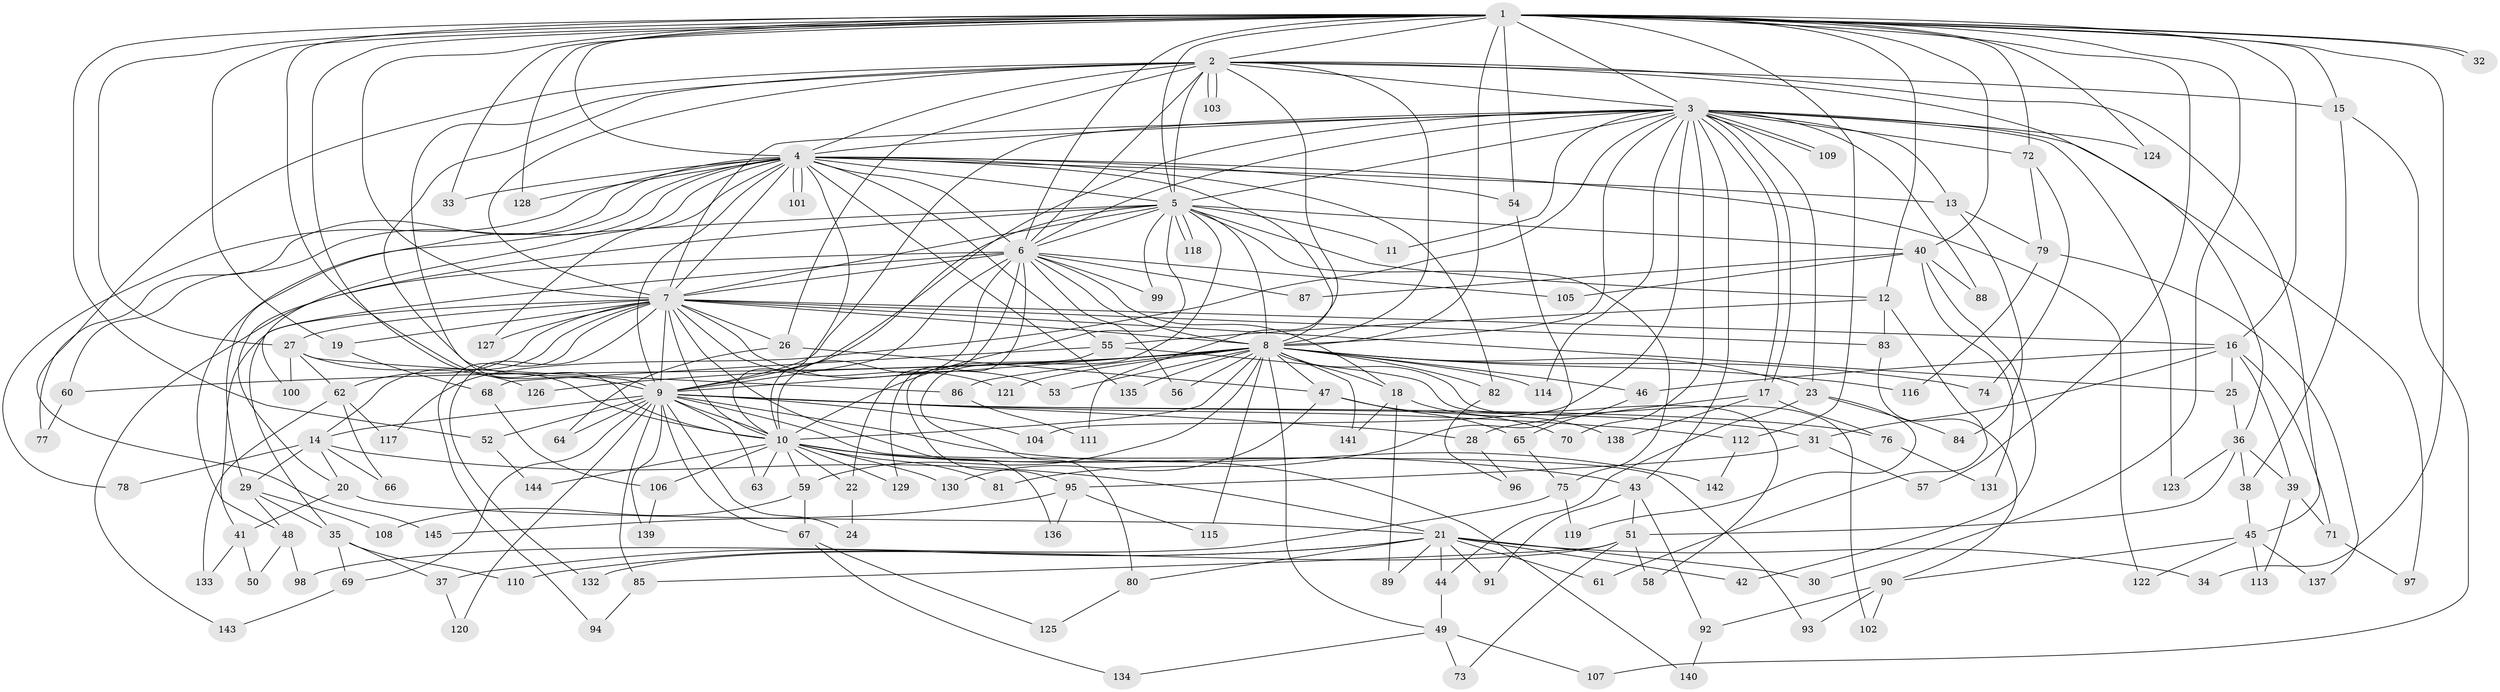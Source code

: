 // Generated by graph-tools (version 1.1) at 2025/11/02/27/25 16:11:07]
// undirected, 145 vertices, 315 edges
graph export_dot {
graph [start="1"]
  node [color=gray90,style=filled];
  1;
  2;
  3;
  4;
  5;
  6;
  7;
  8;
  9;
  10;
  11;
  12;
  13;
  14;
  15;
  16;
  17;
  18;
  19;
  20;
  21;
  22;
  23;
  24;
  25;
  26;
  27;
  28;
  29;
  30;
  31;
  32;
  33;
  34;
  35;
  36;
  37;
  38;
  39;
  40;
  41;
  42;
  43;
  44;
  45;
  46;
  47;
  48;
  49;
  50;
  51;
  52;
  53;
  54;
  55;
  56;
  57;
  58;
  59;
  60;
  61;
  62;
  63;
  64;
  65;
  66;
  67;
  68;
  69;
  70;
  71;
  72;
  73;
  74;
  75;
  76;
  77;
  78;
  79;
  80;
  81;
  82;
  83;
  84;
  85;
  86;
  87;
  88;
  89;
  90;
  91;
  92;
  93;
  94;
  95;
  96;
  97;
  98;
  99;
  100;
  101;
  102;
  103;
  104;
  105;
  106;
  107;
  108;
  109;
  110;
  111;
  112;
  113;
  114;
  115;
  116;
  117;
  118;
  119;
  120;
  121;
  122;
  123;
  124;
  125;
  126;
  127;
  128;
  129;
  130;
  131;
  132;
  133;
  134;
  135;
  136;
  137;
  138;
  139;
  140;
  141;
  142;
  143;
  144;
  145;
  1 -- 2;
  1 -- 3;
  1 -- 4;
  1 -- 5;
  1 -- 6;
  1 -- 7;
  1 -- 8;
  1 -- 9;
  1 -- 10;
  1 -- 12;
  1 -- 15;
  1 -- 16;
  1 -- 19;
  1 -- 27;
  1 -- 30;
  1 -- 32;
  1 -- 32;
  1 -- 33;
  1 -- 34;
  1 -- 40;
  1 -- 52;
  1 -- 54;
  1 -- 57;
  1 -- 72;
  1 -- 112;
  1 -- 124;
  1 -- 128;
  2 -- 3;
  2 -- 4;
  2 -- 5;
  2 -- 6;
  2 -- 7;
  2 -- 8;
  2 -- 9;
  2 -- 10;
  2 -- 15;
  2 -- 26;
  2 -- 36;
  2 -- 45;
  2 -- 103;
  2 -- 103;
  2 -- 111;
  2 -- 145;
  3 -- 4;
  3 -- 5;
  3 -- 6;
  3 -- 7;
  3 -- 8;
  3 -- 9;
  3 -- 10;
  3 -- 11;
  3 -- 13;
  3 -- 17;
  3 -- 17;
  3 -- 23;
  3 -- 43;
  3 -- 70;
  3 -- 72;
  3 -- 88;
  3 -- 97;
  3 -- 104;
  3 -- 109;
  3 -- 109;
  3 -- 114;
  3 -- 117;
  3 -- 123;
  3 -- 124;
  4 -- 5;
  4 -- 6;
  4 -- 7;
  4 -- 8;
  4 -- 9;
  4 -- 10;
  4 -- 13;
  4 -- 29;
  4 -- 33;
  4 -- 54;
  4 -- 55;
  4 -- 60;
  4 -- 77;
  4 -- 78;
  4 -- 82;
  4 -- 100;
  4 -- 101;
  4 -- 101;
  4 -- 122;
  4 -- 127;
  4 -- 128;
  4 -- 135;
  5 -- 6;
  5 -- 7;
  5 -- 8;
  5 -- 9;
  5 -- 10;
  5 -- 11;
  5 -- 12;
  5 -- 20;
  5 -- 40;
  5 -- 48;
  5 -- 75;
  5 -- 80;
  5 -- 99;
  5 -- 118;
  5 -- 118;
  6 -- 7;
  6 -- 8;
  6 -- 9;
  6 -- 10;
  6 -- 18;
  6 -- 22;
  6 -- 35;
  6 -- 56;
  6 -- 87;
  6 -- 99;
  6 -- 105;
  6 -- 129;
  6 -- 143;
  7 -- 8;
  7 -- 9;
  7 -- 10;
  7 -- 14;
  7 -- 16;
  7 -- 19;
  7 -- 25;
  7 -- 26;
  7 -- 27;
  7 -- 41;
  7 -- 53;
  7 -- 62;
  7 -- 83;
  7 -- 94;
  7 -- 121;
  7 -- 127;
  7 -- 132;
  7 -- 136;
  8 -- 9;
  8 -- 10;
  8 -- 18;
  8 -- 23;
  8 -- 46;
  8 -- 47;
  8 -- 49;
  8 -- 53;
  8 -- 56;
  8 -- 59;
  8 -- 60;
  8 -- 74;
  8 -- 82;
  8 -- 86;
  8 -- 102;
  8 -- 114;
  8 -- 115;
  8 -- 116;
  8 -- 121;
  8 -- 126;
  8 -- 135;
  8 -- 141;
  9 -- 10;
  9 -- 14;
  9 -- 24;
  9 -- 28;
  9 -- 31;
  9 -- 52;
  9 -- 63;
  9 -- 64;
  9 -- 67;
  9 -- 69;
  9 -- 76;
  9 -- 85;
  9 -- 93;
  9 -- 104;
  9 -- 112;
  9 -- 120;
  9 -- 139;
  9 -- 142;
  10 -- 22;
  10 -- 43;
  10 -- 59;
  10 -- 63;
  10 -- 81;
  10 -- 106;
  10 -- 129;
  10 -- 130;
  10 -- 140;
  10 -- 144;
  12 -- 55;
  12 -- 61;
  12 -- 83;
  13 -- 79;
  13 -- 84;
  14 -- 20;
  14 -- 21;
  14 -- 29;
  14 -- 66;
  14 -- 78;
  15 -- 38;
  15 -- 107;
  16 -- 25;
  16 -- 31;
  16 -- 39;
  16 -- 46;
  16 -- 71;
  17 -- 28;
  17 -- 76;
  17 -- 138;
  18 -- 89;
  18 -- 138;
  18 -- 141;
  19 -- 68;
  20 -- 21;
  20 -- 41;
  21 -- 30;
  21 -- 34;
  21 -- 37;
  21 -- 42;
  21 -- 44;
  21 -- 61;
  21 -- 80;
  21 -- 89;
  21 -- 91;
  21 -- 110;
  22 -- 24;
  23 -- 44;
  23 -- 84;
  23 -- 119;
  25 -- 36;
  26 -- 47;
  26 -- 64;
  27 -- 62;
  27 -- 86;
  27 -- 100;
  27 -- 126;
  28 -- 96;
  29 -- 35;
  29 -- 48;
  29 -- 108;
  31 -- 57;
  31 -- 95;
  35 -- 37;
  35 -- 69;
  35 -- 110;
  36 -- 38;
  36 -- 39;
  36 -- 51;
  36 -- 123;
  37 -- 120;
  38 -- 45;
  39 -- 71;
  39 -- 113;
  40 -- 42;
  40 -- 87;
  40 -- 88;
  40 -- 105;
  40 -- 131;
  41 -- 50;
  41 -- 133;
  43 -- 51;
  43 -- 91;
  43 -- 92;
  44 -- 49;
  45 -- 90;
  45 -- 113;
  45 -- 122;
  45 -- 137;
  46 -- 65;
  47 -- 65;
  47 -- 70;
  47 -- 130;
  48 -- 50;
  48 -- 98;
  49 -- 73;
  49 -- 107;
  49 -- 134;
  51 -- 58;
  51 -- 73;
  51 -- 85;
  51 -- 132;
  52 -- 144;
  54 -- 81;
  55 -- 58;
  55 -- 68;
  55 -- 95;
  59 -- 67;
  59 -- 108;
  60 -- 77;
  62 -- 66;
  62 -- 117;
  62 -- 133;
  65 -- 75;
  67 -- 125;
  67 -- 134;
  68 -- 106;
  69 -- 143;
  71 -- 97;
  72 -- 74;
  72 -- 79;
  75 -- 98;
  75 -- 119;
  76 -- 131;
  79 -- 116;
  79 -- 137;
  80 -- 125;
  82 -- 96;
  83 -- 90;
  85 -- 94;
  86 -- 111;
  90 -- 92;
  90 -- 93;
  90 -- 102;
  92 -- 140;
  95 -- 115;
  95 -- 136;
  95 -- 145;
  106 -- 139;
  112 -- 142;
}
